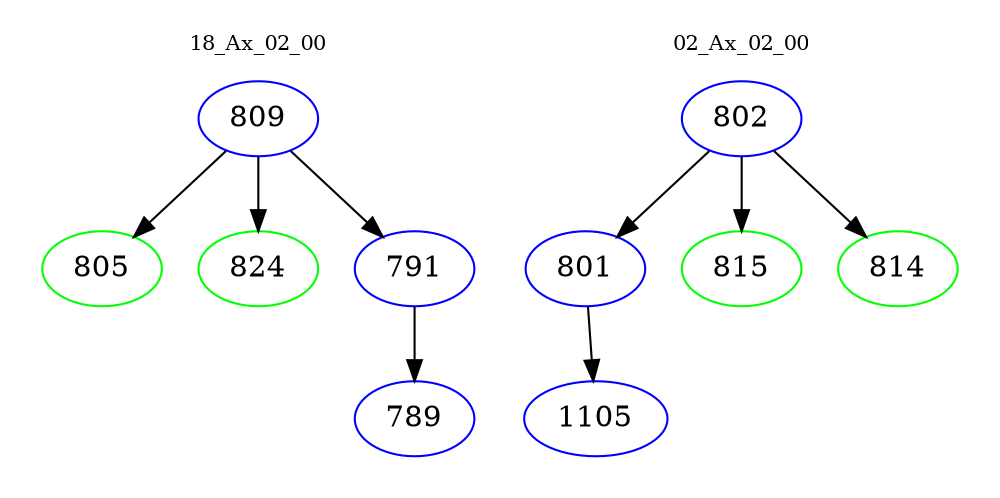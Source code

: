 digraph{
subgraph cluster_0 {
color = white
label = "18_Ax_02_00";
fontsize=10;
T0_809 [label="809", color="blue"]
T0_809 -> T0_805 [color="black"]
T0_805 [label="805", color="green"]
T0_809 -> T0_824 [color="black"]
T0_824 [label="824", color="green"]
T0_809 -> T0_791 [color="black"]
T0_791 [label="791", color="blue"]
T0_791 -> T0_789 [color="black"]
T0_789 [label="789", color="blue"]
}
subgraph cluster_1 {
color = white
label = "02_Ax_02_00";
fontsize=10;
T1_802 [label="802", color="blue"]
T1_802 -> T1_801 [color="black"]
T1_801 [label="801", color="blue"]
T1_801 -> T1_1105 [color="black"]
T1_1105 [label="1105", color="blue"]
T1_802 -> T1_815 [color="black"]
T1_815 [label="815", color="green"]
T1_802 -> T1_814 [color="black"]
T1_814 [label="814", color="green"]
}
}
